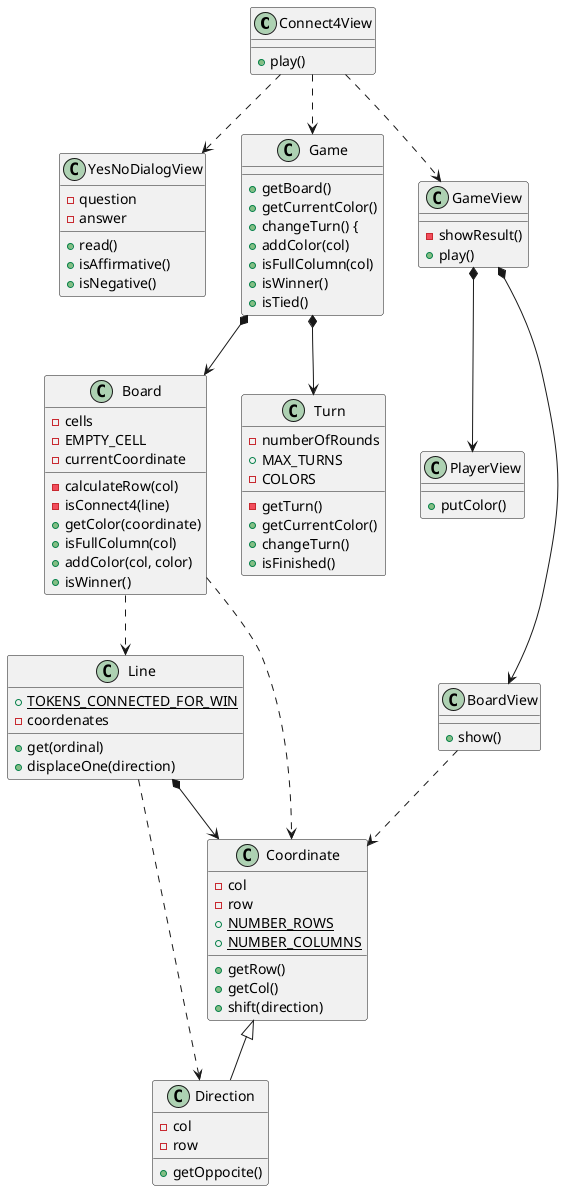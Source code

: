 @startuml
Connect4View ..> YesNoDialogView
Connect4View ..> Game
Connect4View ..> GameView
Connect4View : + play()

YesNoDialogView : - question
YesNoDialogView : - answer
YesNoDialogView : + read()
YesNoDialogView : + isAffirmative()
YesNoDialogView : + isNegative()

GameView : - showResult()
GameView : + play()
GameView *--> PlayerView
GameView *--> BoardView

PlayerView : + putColor()

BoardView : + show()
BoardView ..> Coordinate

Game *--> Board
Game *--> Turn
Game : + getBoard()
Game : + getCurrentColor()
Game : + changeTurn() {
Game : + addColor(col)
Game : + isFullColumn(col)
Game : + isWinner()
Game : + isTied()

Board ..> Line
Board ..> Coordinate
Board : - cells
Board : - EMPTY_CELL
Board : - currentCoordinate
Board : - calculateRow(col)
Board : - isConnect4(line)
Board : + getColor(coordinate)
Board : + isFullColumn(col)
Board : + addColor(col, color)
Board : + isWinner()

Turn : - numberOfRounds
Turn : + MAX_TURNS
Turn : - COLORS
Turn : - getTurn()
Turn : + getCurrentColor()
Turn : + changeTurn()
Turn : + isFinished()

Line : + {static} TOKENS_CONNECTED_FOR_WIN
Line *--> Coordinate
Line : - coordenates
Line : + get(ordinal)
Line : + displaceOne(direction)
Line ..> Direction

Direction : - col
Direction : - row
Direction : + getOppocite()

Coordinate : - col
Coordinate : - row
Coordinate : + getRow()
Coordinate : + getCol()
Coordinate : + shift(direction)
Coordinate : + {static} NUMBER_ROWS
Coordinate : + {static} NUMBER_COLUMNS
Coordinate <|--  Direction

@enduml
